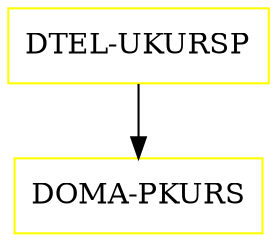 digraph G {
  "DTEL-UKURSP" [shape=box,color=yellow];
  "DOMA-PKURS" [shape=box,color=yellow,URL="./DOMA_PKURS.html"];
  "DTEL-UKURSP" -> "DOMA-PKURS";
}
